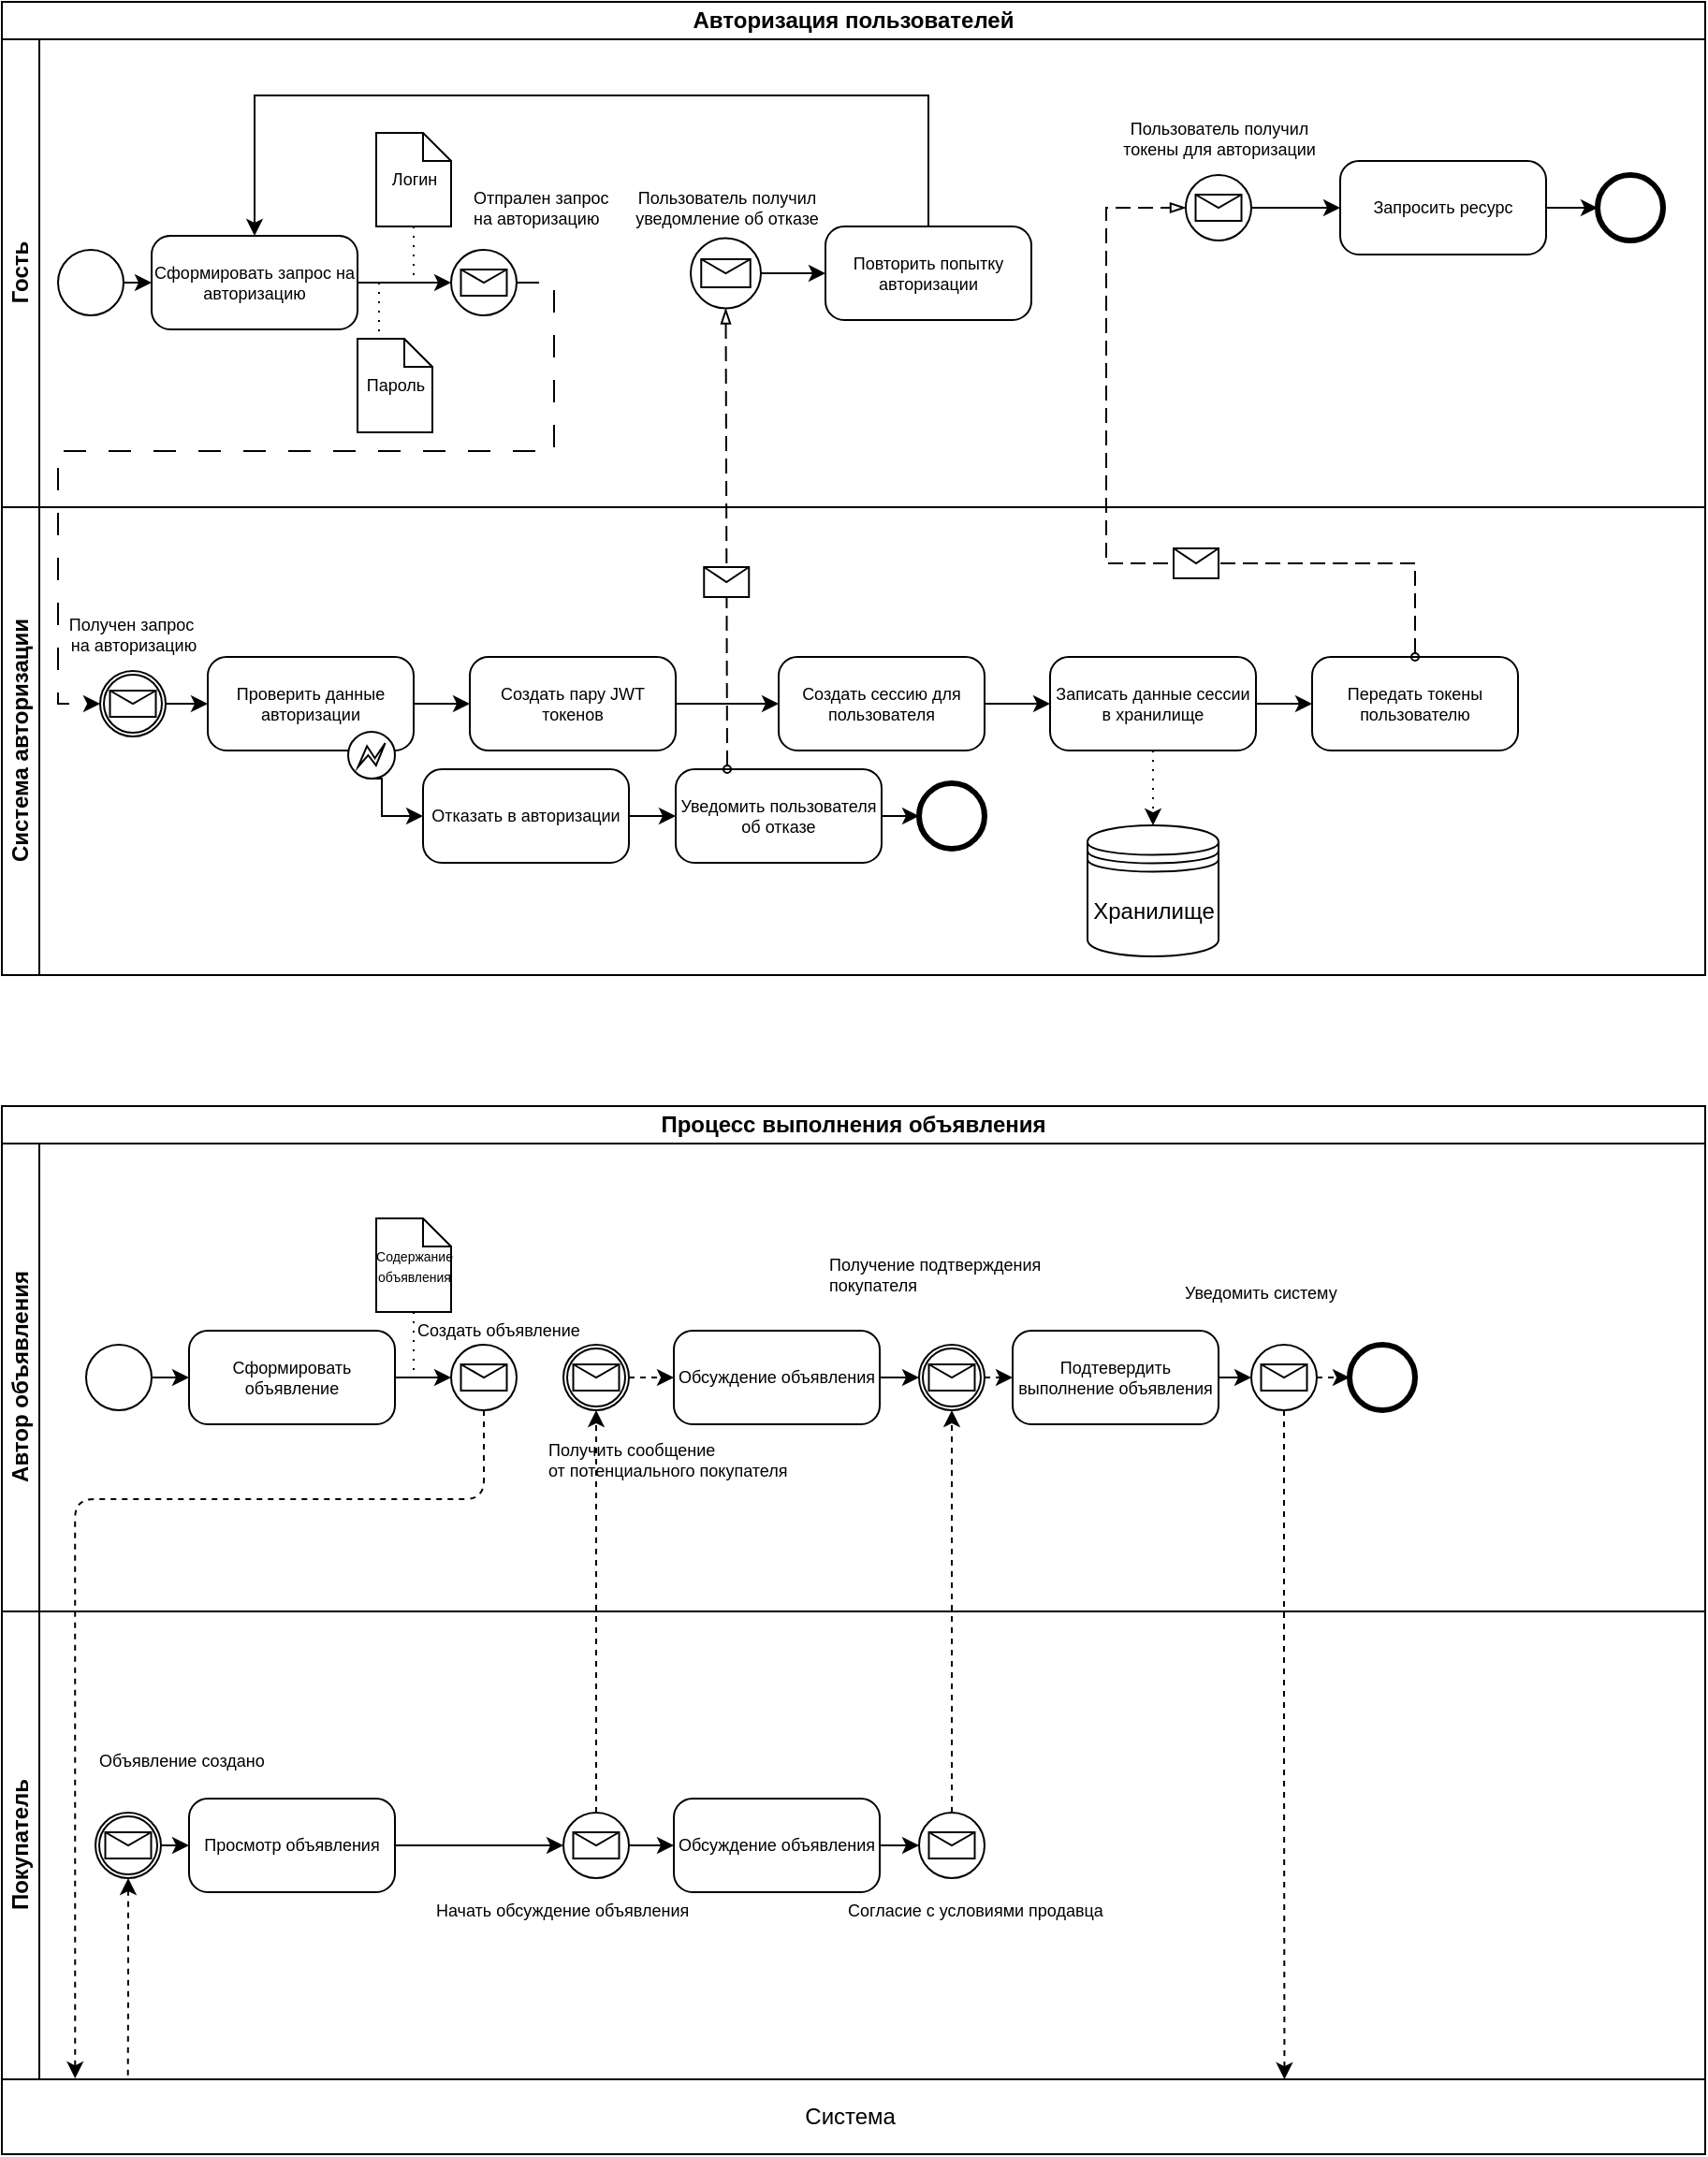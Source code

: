 <mxfile>
    <diagram name="Page-1" id="HTyiOSOWL1KG4ZYy-PoS">
        <mxGraphModel dx="161" dy="112" grid="1" gridSize="10" guides="1" tooltips="1" connect="1" arrows="1" fold="1" page="1" pageScale="1" pageWidth="827" pageHeight="1169" math="0" shadow="0">
            <root>
                <mxCell id="0"/>
                <mxCell id="1" parent="0"/>
                <mxCell id="iN6r6kVsFaTpzsSQuCP6-1" value="Авторизация пользователей" style="swimlane;html=1;childLayout=stackLayout;resizeParent=1;resizeParentMax=0;horizontal=1;startSize=20;horizontalStack=0;whiteSpace=wrap;" parent="1" vertex="1">
                    <mxGeometry y="380" width="910" height="520" as="geometry"/>
                </mxCell>
                <mxCell id="iN6r6kVsFaTpzsSQuCP6-2" value="Гость" style="swimlane;html=1;startSize=20;horizontal=0;" parent="iN6r6kVsFaTpzsSQuCP6-1" vertex="1">
                    <mxGeometry y="20" width="910" height="250" as="geometry"/>
                </mxCell>
                <mxCell id="iN6r6kVsFaTpzsSQuCP6-6" value="" style="points=[[0.145,0.145,0],[0.5,0,0],[0.855,0.145,0],[1,0.5,0],[0.855,0.855,0],[0.5,1,0],[0.145,0.855,0],[0,0.5,0]];shape=mxgraph.bpmn.event;html=1;verticalLabelPosition=bottom;labelBackgroundColor=#ffffff;verticalAlign=top;align=center;perimeter=ellipsePerimeter;outlineConnect=0;aspect=fixed;outline=standard;symbol=general;" parent="iN6r6kVsFaTpzsSQuCP6-2" vertex="1">
                    <mxGeometry x="30" y="112.5" width="35" height="35" as="geometry"/>
                </mxCell>
                <mxCell id="iN6r6kVsFaTpzsSQuCP6-7" value="Сформировать запрос на авторизацию" style="points=[[0.25,0,0],[0.5,0,0],[0.75,0,0],[1,0.25,0],[1,0.5,0],[1,0.75,0],[0.75,1,0],[0.5,1,0],[0.25,1,0],[0,0.75,0],[0,0.5,0],[0,0.25,0]];shape=mxgraph.bpmn.task;whiteSpace=wrap;rectStyle=rounded;size=10;html=1;container=1;expand=0;collapsible=0;taskMarker=abstract;fontSize=9;" parent="iN6r6kVsFaTpzsSQuCP6-2" vertex="1">
                    <mxGeometry x="80" y="105" width="110" height="50" as="geometry"/>
                </mxCell>
                <mxCell id="iN6r6kVsFaTpzsSQuCP6-8" value="" style="points=[[0.145,0.145,0],[0.5,0,0],[0.855,0.145,0],[1,0.5,0],[0.855,0.855,0],[0.5,1,0],[0.145,0.855,0],[0,0.5,0]];shape=mxgraph.bpmn.event;html=1;verticalLabelPosition=bottom;labelBackgroundColor=#ffffff;verticalAlign=top;align=center;perimeter=ellipsePerimeter;outlineConnect=0;aspect=fixed;outline=standard;symbol=message;" parent="iN6r6kVsFaTpzsSQuCP6-2" vertex="1">
                    <mxGeometry x="240" y="112.5" width="35" height="35" as="geometry"/>
                </mxCell>
                <mxCell id="iN6r6kVsFaTpzsSQuCP6-9" style="edgeStyle=orthogonalEdgeStyle;rounded=0;orthogonalLoop=1;jettySize=auto;html=1;exitX=1;exitY=0.5;exitDx=0;exitDy=0;exitPerimeter=0;entryX=0;entryY=0.5;entryDx=0;entryDy=0;entryPerimeter=0;" parent="iN6r6kVsFaTpzsSQuCP6-2" source="iN6r6kVsFaTpzsSQuCP6-6" target="iN6r6kVsFaTpzsSQuCP6-7" edge="1">
                    <mxGeometry relative="1" as="geometry"/>
                </mxCell>
                <mxCell id="iN6r6kVsFaTpzsSQuCP6-10" style="edgeStyle=orthogonalEdgeStyle;rounded=0;orthogonalLoop=1;jettySize=auto;html=1;exitX=1;exitY=0.5;exitDx=0;exitDy=0;exitPerimeter=0;entryX=0;entryY=0.5;entryDx=0;entryDy=0;entryPerimeter=0;" parent="iN6r6kVsFaTpzsSQuCP6-2" source="iN6r6kVsFaTpzsSQuCP6-7" target="iN6r6kVsFaTpzsSQuCP6-8" edge="1">
                    <mxGeometry relative="1" as="geometry"/>
                </mxCell>
                <mxCell id="iN6r6kVsFaTpzsSQuCP6-11" value="Пароль" style="shape=mxgraph.bpmn.data;labelPosition=center;verticalLabelPosition=middle;align=center;verticalAlign=middle;size=15;html=1;fontSize=9;" parent="iN6r6kVsFaTpzsSQuCP6-2" vertex="1">
                    <mxGeometry x="190" y="160" width="40" height="50" as="geometry"/>
                </mxCell>
                <mxCell id="iN6r6kVsFaTpzsSQuCP6-12" value="Логин" style="shape=mxgraph.bpmn.data;labelPosition=center;verticalLabelPosition=middle;align=center;verticalAlign=middle;size=15;html=1;fontSize=9;" parent="iN6r6kVsFaTpzsSQuCP6-2" vertex="1">
                    <mxGeometry x="200" y="50" width="40" height="50" as="geometry"/>
                </mxCell>
                <mxCell id="iN6r6kVsFaTpzsSQuCP6-22" value="Отпрален запрос&amp;nbsp;&lt;br style=&quot;font-size: 9px;&quot;&gt;на авторизацию" style="text;html=1;align=left;verticalAlign=middle;resizable=0;points=[];autosize=1;strokeColor=none;fillColor=none;fontSize=9;" parent="iN6r6kVsFaTpzsSQuCP6-2" vertex="1">
                    <mxGeometry x="250" y="70" width="100" height="40" as="geometry"/>
                </mxCell>
                <mxCell id="iN6r6kVsFaTpzsSQuCP6-42" value="" style="points=[[0.145,0.145,0],[0.5,0,0],[0.855,0.145,0],[1,0.5,0],[0.855,0.855,0],[0.5,1,0],[0.145,0.855,0],[0,0.5,0]];shape=mxgraph.bpmn.event;html=1;verticalLabelPosition=bottom;labelBackgroundColor=#ffffff;verticalAlign=top;align=center;perimeter=ellipsePerimeter;outlineConnect=0;aspect=fixed;outline=standard;symbol=message;" parent="iN6r6kVsFaTpzsSQuCP6-2" vertex="1">
                    <mxGeometry x="632.5" y="72.5" width="35" height="35" as="geometry"/>
                </mxCell>
                <mxCell id="iN6r6kVsFaTpzsSQuCP6-47" value="Пользователь получил&lt;br&gt;токены для авторизации" style="text;html=1;align=center;verticalAlign=middle;resizable=0;points=[];autosize=1;strokeColor=none;fillColor=none;fontSize=9;" parent="iN6r6kVsFaTpzsSQuCP6-2" vertex="1">
                    <mxGeometry x="585" y="32.5" width="130" height="40" as="geometry"/>
                </mxCell>
                <mxCell id="iN6r6kVsFaTpzsSQuCP6-49" value="Запросить ресурс" style="points=[[0.25,0,0],[0.5,0,0],[0.75,0,0],[1,0.25,0],[1,0.5,0],[1,0.75,0],[0.75,1,0],[0.5,1,0],[0.25,1,0],[0,0.75,0],[0,0.5,0],[0,0.25,0]];shape=mxgraph.bpmn.task;whiteSpace=wrap;rectStyle=rounded;size=10;html=1;container=1;expand=0;collapsible=0;taskMarker=abstract;fontSize=9;" parent="iN6r6kVsFaTpzsSQuCP6-2" vertex="1">
                    <mxGeometry x="715" y="65" width="110" height="50" as="geometry"/>
                </mxCell>
                <mxCell id="iN6r6kVsFaTpzsSQuCP6-50" style="edgeStyle=orthogonalEdgeStyle;rounded=0;orthogonalLoop=1;jettySize=auto;html=1;exitX=1;exitY=0.5;exitDx=0;exitDy=0;exitPerimeter=0;entryX=0;entryY=0.5;entryDx=0;entryDy=0;entryPerimeter=0;" parent="iN6r6kVsFaTpzsSQuCP6-2" source="iN6r6kVsFaTpzsSQuCP6-42" target="iN6r6kVsFaTpzsSQuCP6-49" edge="1">
                    <mxGeometry relative="1" as="geometry"/>
                </mxCell>
                <mxCell id="iN6r6kVsFaTpzsSQuCP6-51" value="" style="points=[[0.145,0.145,0],[0.5,0,0],[0.855,0.145,0],[1,0.5,0],[0.855,0.855,0],[0.5,1,0],[0.145,0.855,0],[0,0.5,0]];shape=mxgraph.bpmn.event;html=1;verticalLabelPosition=bottom;labelBackgroundColor=#ffffff;verticalAlign=top;align=center;perimeter=ellipsePerimeter;outlineConnect=0;aspect=fixed;outline=end;symbol=terminate2;" parent="iN6r6kVsFaTpzsSQuCP6-2" vertex="1">
                    <mxGeometry x="852.5" y="72.5" width="35" height="35" as="geometry"/>
                </mxCell>
                <mxCell id="iN6r6kVsFaTpzsSQuCP6-52" style="edgeStyle=orthogonalEdgeStyle;rounded=0;orthogonalLoop=1;jettySize=auto;html=1;exitX=1;exitY=0.5;exitDx=0;exitDy=0;exitPerimeter=0;entryX=0;entryY=0.5;entryDx=0;entryDy=0;entryPerimeter=0;" parent="iN6r6kVsFaTpzsSQuCP6-2" source="iN6r6kVsFaTpzsSQuCP6-49" target="iN6r6kVsFaTpzsSQuCP6-51" edge="1">
                    <mxGeometry relative="1" as="geometry"/>
                </mxCell>
                <mxCell id="iN6r6kVsFaTpzsSQuCP6-54" value="" style="points=[[0.145,0.145,0],[0.5,0,0],[0.855,0.145,0],[1,0.5,0],[0.855,0.855,0],[0.5,1,0],[0.145,0.855,0],[0,0.5,0]];shape=mxgraph.bpmn.event;html=1;verticalLabelPosition=bottom;labelBackgroundColor=#ffffff;verticalAlign=top;align=center;perimeter=ellipsePerimeter;outlineConnect=0;aspect=fixed;outline=standard;symbol=message;" parent="iN6r6kVsFaTpzsSQuCP6-2" vertex="1">
                    <mxGeometry x="368" y="106.25" width="37.5" height="37.5" as="geometry"/>
                </mxCell>
                <mxCell id="iN6r6kVsFaTpzsSQuCP6-57" value="Пользователь получил&lt;br&gt;уведомление об отказе" style="text;html=1;align=center;verticalAlign=middle;resizable=0;points=[];autosize=1;strokeColor=none;fillColor=none;fontSize=9;" parent="iN6r6kVsFaTpzsSQuCP6-2" vertex="1">
                    <mxGeometry x="326.75" y="70" width="120" height="40" as="geometry"/>
                </mxCell>
                <mxCell id="iN6r6kVsFaTpzsSQuCP6-58" value="Повторить попытку авторизации" style="points=[[0.25,0,0],[0.5,0,0],[0.75,0,0],[1,0.25,0],[1,0.5,0],[1,0.75,0],[0.75,1,0],[0.5,1,0],[0.25,1,0],[0,0.75,0],[0,0.5,0],[0,0.25,0]];shape=mxgraph.bpmn.task;whiteSpace=wrap;rectStyle=rounded;size=10;html=1;container=1;expand=0;collapsible=0;taskMarker=abstract;fontSize=9;" parent="iN6r6kVsFaTpzsSQuCP6-2" vertex="1">
                    <mxGeometry x="440" y="100" width="110" height="50" as="geometry"/>
                </mxCell>
                <mxCell id="iN6r6kVsFaTpzsSQuCP6-59" style="edgeStyle=orthogonalEdgeStyle;rounded=0;orthogonalLoop=1;jettySize=auto;html=1;exitX=0.5;exitY=0;exitDx=0;exitDy=0;exitPerimeter=0;entryX=0.5;entryY=0;entryDx=0;entryDy=0;entryPerimeter=0;" parent="iN6r6kVsFaTpzsSQuCP6-2" source="iN6r6kVsFaTpzsSQuCP6-58" target="iN6r6kVsFaTpzsSQuCP6-7" edge="1">
                    <mxGeometry relative="1" as="geometry">
                        <Array as="points">
                            <mxPoint x="495" y="30"/>
                            <mxPoint x="135" y="30"/>
                        </Array>
                    </mxGeometry>
                </mxCell>
                <mxCell id="iN6r6kVsFaTpzsSQuCP6-60" style="edgeStyle=orthogonalEdgeStyle;rounded=0;orthogonalLoop=1;jettySize=auto;html=1;exitX=1;exitY=0.5;exitDx=0;exitDy=0;exitPerimeter=0;entryX=0;entryY=0.5;entryDx=0;entryDy=0;entryPerimeter=0;" parent="iN6r6kVsFaTpzsSQuCP6-2" source="iN6r6kVsFaTpzsSQuCP6-54" target="iN6r6kVsFaTpzsSQuCP6-58" edge="1">
                    <mxGeometry relative="1" as="geometry"/>
                </mxCell>
                <mxCell id="iN6r6kVsFaTpzsSQuCP6-3" value="Система авторизации" style="swimlane;html=1;startSize=20;horizontal=0;" parent="iN6r6kVsFaTpzsSQuCP6-1" vertex="1">
                    <mxGeometry y="270" width="910" height="250" as="geometry"/>
                </mxCell>
                <mxCell id="iN6r6kVsFaTpzsSQuCP6-19" value="" style="points=[[0.145,0.145,0],[0.5,0,0],[0.855,0.145,0],[1,0.5,0],[0.855,0.855,0],[0.5,1,0],[0.145,0.855,0],[0,0.5,0]];shape=mxgraph.bpmn.event;html=1;verticalLabelPosition=bottom;labelBackgroundColor=#ffffff;verticalAlign=top;align=center;perimeter=ellipsePerimeter;outlineConnect=0;aspect=fixed;outline=catching;symbol=message;" parent="iN6r6kVsFaTpzsSQuCP6-3" vertex="1">
                    <mxGeometry x="52.5" y="87.5" width="35" height="35" as="geometry"/>
                </mxCell>
                <mxCell id="iN6r6kVsFaTpzsSQuCP6-21" value="Проверить данные авторизации" style="points=[[0.25,0,0],[0.5,0,0],[0.75,0,0],[1,0.25,0],[1,0.5,0],[1,0.75,0],[0.75,1,0],[0.5,1,0],[0.25,1,0],[0,0.75,0],[0,0.5,0],[0,0.25,0]];shape=mxgraph.bpmn.task;whiteSpace=wrap;rectStyle=rounded;size=10;html=1;container=1;expand=0;collapsible=0;taskMarker=abstract;fontSize=9;" parent="iN6r6kVsFaTpzsSQuCP6-3" vertex="1">
                    <mxGeometry x="110" y="80" width="110" height="50" as="geometry"/>
                </mxCell>
                <mxCell id="iN6r6kVsFaTpzsSQuCP6-24" value="" style="points=[[0.145,0.145,0],[0.5,0,0],[0.855,0.145,0],[1,0.5,0],[0.855,0.855,0],[0.5,1,0],[0.145,0.855,0],[0,0.5,0]];shape=mxgraph.bpmn.event;html=1;verticalLabelPosition=bottom;labelBackgroundColor=#ffffff;verticalAlign=top;align=center;perimeter=ellipsePerimeter;outlineConnect=0;aspect=fixed;outline=eventInt;symbol=error;" parent="iN6r6kVsFaTpzsSQuCP6-21" vertex="1">
                    <mxGeometry x="75" y="40" width="25" height="25" as="geometry"/>
                </mxCell>
                <mxCell id="iN6r6kVsFaTpzsSQuCP6-23" style="edgeStyle=orthogonalEdgeStyle;rounded=0;orthogonalLoop=1;jettySize=auto;html=1;exitX=1;exitY=0.5;exitDx=0;exitDy=0;exitPerimeter=0;entryX=0;entryY=0.5;entryDx=0;entryDy=0;entryPerimeter=0;" parent="iN6r6kVsFaTpzsSQuCP6-3" source="iN6r6kVsFaTpzsSQuCP6-19" target="iN6r6kVsFaTpzsSQuCP6-21" edge="1">
                    <mxGeometry relative="1" as="geometry"/>
                </mxCell>
                <mxCell id="iN6r6kVsFaTpzsSQuCP6-25" value="Отказать в авторизации" style="points=[[0.25,0,0],[0.5,0,0],[0.75,0,0],[1,0.25,0],[1,0.5,0],[1,0.75,0],[0.75,1,0],[0.5,1,0],[0.25,1,0],[0,0.75,0],[0,0.5,0],[0,0.25,0]];shape=mxgraph.bpmn.task;whiteSpace=wrap;rectStyle=rounded;size=10;html=1;container=1;expand=0;collapsible=0;taskMarker=abstract;fontSize=9;" parent="iN6r6kVsFaTpzsSQuCP6-3" vertex="1">
                    <mxGeometry x="225" y="140" width="110" height="50" as="geometry"/>
                </mxCell>
                <mxCell id="iN6r6kVsFaTpzsSQuCP6-27" style="edgeStyle=orthogonalEdgeStyle;rounded=0;orthogonalLoop=1;jettySize=auto;html=1;exitX=0.5;exitY=1;exitDx=0;exitDy=0;exitPerimeter=0;entryX=0;entryY=0.5;entryDx=0;entryDy=0;entryPerimeter=0;endArrow=classic;endFill=1;" parent="iN6r6kVsFaTpzsSQuCP6-3" source="iN6r6kVsFaTpzsSQuCP6-24" target="iN6r6kVsFaTpzsSQuCP6-25" edge="1">
                    <mxGeometry relative="1" as="geometry">
                        <Array as="points">
                            <mxPoint x="203" y="165"/>
                        </Array>
                    </mxGeometry>
                </mxCell>
                <mxCell id="iN6r6kVsFaTpzsSQuCP6-28" value="Получен запрос&amp;nbsp;&lt;br style=&quot;font-size: 9px;&quot;&gt;на авторизацию" style="text;html=1;align=center;verticalAlign=middle;resizable=0;points=[];autosize=1;strokeColor=none;fillColor=none;fontSize=9;" parent="iN6r6kVsFaTpzsSQuCP6-3" vertex="1">
                    <mxGeometry x="25" y="47.5" width="90" height="40" as="geometry"/>
                </mxCell>
                <mxCell id="iN6r6kVsFaTpzsSQuCP6-29" value="Создать пару JWT токенов" style="points=[[0.25,0,0],[0.5,0,0],[0.75,0,0],[1,0.25,0],[1,0.5,0],[1,0.75,0],[0.75,1,0],[0.5,1,0],[0.25,1,0],[0,0.75,0],[0,0.5,0],[0,0.25,0]];shape=mxgraph.bpmn.task;whiteSpace=wrap;rectStyle=rounded;size=10;html=1;container=1;expand=0;collapsible=0;taskMarker=abstract;fontSize=9;" parent="iN6r6kVsFaTpzsSQuCP6-3" vertex="1">
                    <mxGeometry x="250" y="80" width="110" height="50" as="geometry"/>
                </mxCell>
                <mxCell id="iN6r6kVsFaTpzsSQuCP6-39" style="edgeStyle=orthogonalEdgeStyle;rounded=0;orthogonalLoop=1;jettySize=auto;html=1;exitX=1;exitY=0.5;exitDx=0;exitDy=0;exitPerimeter=0;" parent="iN6r6kVsFaTpzsSQuCP6-3" source="iN6r6kVsFaTpzsSQuCP6-31" target="iN6r6kVsFaTpzsSQuCP6-32" edge="1">
                    <mxGeometry relative="1" as="geometry"/>
                </mxCell>
                <mxCell id="iN6r6kVsFaTpzsSQuCP6-31" value="Создать сессию для пользователя" style="points=[[0.25,0,0],[0.5,0,0],[0.75,0,0],[1,0.25,0],[1,0.5,0],[1,0.75,0],[0.75,1,0],[0.5,1,0],[0.25,1,0],[0,0.75,0],[0,0.5,0],[0,0.25,0]];shape=mxgraph.bpmn.task;whiteSpace=wrap;rectStyle=rounded;size=10;html=1;container=1;expand=0;collapsible=0;taskMarker=abstract;fontSize=9;" parent="iN6r6kVsFaTpzsSQuCP6-3" vertex="1">
                    <mxGeometry x="415" y="80" width="110" height="50" as="geometry"/>
                </mxCell>
                <mxCell id="iN6r6kVsFaTpzsSQuCP6-40" style="edgeStyle=orthogonalEdgeStyle;rounded=0;orthogonalLoop=1;jettySize=auto;html=1;exitX=0.5;exitY=1;exitDx=0;exitDy=0;exitPerimeter=0;entryX=0.5;entryY=0;entryDx=0;entryDy=0;dashed=1;dashPattern=1 4;" parent="iN6r6kVsFaTpzsSQuCP6-3" source="iN6r6kVsFaTpzsSQuCP6-32" target="iN6r6kVsFaTpzsSQuCP6-33" edge="1">
                    <mxGeometry relative="1" as="geometry"/>
                </mxCell>
                <mxCell id="iN6r6kVsFaTpzsSQuCP6-32" value="Записать данные сессии в хранилище" style="points=[[0.25,0,0],[0.5,0,0],[0.75,0,0],[1,0.25,0],[1,0.5,0],[1,0.75,0],[0.75,1,0],[0.5,1,0],[0.25,1,0],[0,0.75,0],[0,0.5,0],[0,0.25,0]];shape=mxgraph.bpmn.task;whiteSpace=wrap;rectStyle=rounded;size=10;html=1;container=1;expand=0;collapsible=0;taskMarker=abstract;fontSize=9;" parent="iN6r6kVsFaTpzsSQuCP6-3" vertex="1">
                    <mxGeometry x="560" y="80" width="110" height="50" as="geometry"/>
                </mxCell>
                <mxCell id="iN6r6kVsFaTpzsSQuCP6-33" value="Хранилище" style="shape=datastore;html=1;labelPosition=center;verticalLabelPosition=middle;align=center;verticalAlign=middle;" parent="iN6r6kVsFaTpzsSQuCP6-3" vertex="1">
                    <mxGeometry x="580" y="170" width="70" height="70" as="geometry"/>
                </mxCell>
                <mxCell id="iN6r6kVsFaTpzsSQuCP6-35" value="" style="points=[[0.145,0.145,0],[0.5,0,0],[0.855,0.145,0],[1,0.5,0],[0.855,0.855,0],[0.5,1,0],[0.145,0.855,0],[0,0.5,0]];shape=mxgraph.bpmn.event;html=1;verticalLabelPosition=bottom;labelBackgroundColor=#ffffff;verticalAlign=top;align=center;perimeter=ellipsePerimeter;outlineConnect=0;aspect=fixed;outline=end;symbol=terminate2;" parent="iN6r6kVsFaTpzsSQuCP6-3" vertex="1">
                    <mxGeometry x="490" y="147.5" width="35" height="35" as="geometry"/>
                </mxCell>
                <mxCell id="iN6r6kVsFaTpzsSQuCP6-37" style="edgeStyle=orthogonalEdgeStyle;rounded=0;orthogonalLoop=1;jettySize=auto;html=1;exitX=1;exitY=0.5;exitDx=0;exitDy=0;exitPerimeter=0;entryX=0;entryY=0.5;entryDx=0;entryDy=0;entryPerimeter=0;" parent="iN6r6kVsFaTpzsSQuCP6-3" source="iN6r6kVsFaTpzsSQuCP6-21" target="iN6r6kVsFaTpzsSQuCP6-29" edge="1">
                    <mxGeometry relative="1" as="geometry"/>
                </mxCell>
                <mxCell id="iN6r6kVsFaTpzsSQuCP6-38" style="edgeStyle=orthogonalEdgeStyle;rounded=0;orthogonalLoop=1;jettySize=auto;html=1;exitX=1;exitY=0.5;exitDx=0;exitDy=0;exitPerimeter=0;entryX=0;entryY=0.5;entryDx=0;entryDy=0;entryPerimeter=0;" parent="iN6r6kVsFaTpzsSQuCP6-3" source="iN6r6kVsFaTpzsSQuCP6-29" target="iN6r6kVsFaTpzsSQuCP6-31" edge="1">
                    <mxGeometry relative="1" as="geometry"/>
                </mxCell>
                <mxCell id="iN6r6kVsFaTpzsSQuCP6-41" value="Передать токены пользователю" style="points=[[0.25,0,0],[0.5,0,0],[0.75,0,0],[1,0.25,0],[1,0.5,0],[1,0.75,0],[0.75,1,0],[0.5,1,0],[0.25,1,0],[0,0.75,0],[0,0.5,0],[0,0.25,0]];shape=mxgraph.bpmn.task;whiteSpace=wrap;rectStyle=rounded;size=10;html=1;container=1;expand=0;collapsible=0;taskMarker=abstract;fontSize=9;" parent="iN6r6kVsFaTpzsSQuCP6-3" vertex="1">
                    <mxGeometry x="700" y="80" width="110" height="50" as="geometry"/>
                </mxCell>
                <mxCell id="iN6r6kVsFaTpzsSQuCP6-43" style="edgeStyle=orthogonalEdgeStyle;rounded=0;orthogonalLoop=1;jettySize=auto;html=1;exitX=1;exitY=0.5;exitDx=0;exitDy=0;exitPerimeter=0;entryX=0;entryY=0.5;entryDx=0;entryDy=0;entryPerimeter=0;" parent="iN6r6kVsFaTpzsSQuCP6-3" source="iN6r6kVsFaTpzsSQuCP6-32" target="iN6r6kVsFaTpzsSQuCP6-41" edge="1">
                    <mxGeometry relative="1" as="geometry"/>
                </mxCell>
                <mxCell id="iN6r6kVsFaTpzsSQuCP6-53" value="Уведомить пользователя об отказе" style="points=[[0.25,0,0],[0.5,0,0],[0.75,0,0],[1,0.25,0],[1,0.5,0],[1,0.75,0],[0.75,1,0],[0.5,1,0],[0.25,1,0],[0,0.75,0],[0,0.5,0],[0,0.25,0]];shape=mxgraph.bpmn.task;whiteSpace=wrap;rectStyle=rounded;size=10;html=1;container=1;expand=0;collapsible=0;taskMarker=abstract;fontSize=9;" parent="iN6r6kVsFaTpzsSQuCP6-3" vertex="1">
                    <mxGeometry x="360" y="140" width="110" height="50" as="geometry"/>
                </mxCell>
                <mxCell id="iN6r6kVsFaTpzsSQuCP6-61" style="edgeStyle=orthogonalEdgeStyle;rounded=0;orthogonalLoop=1;jettySize=auto;html=1;exitX=1;exitY=0.5;exitDx=0;exitDy=0;exitPerimeter=0;entryX=0;entryY=0.5;entryDx=0;entryDy=0;entryPerimeter=0;" parent="iN6r6kVsFaTpzsSQuCP6-3" source="iN6r6kVsFaTpzsSQuCP6-25" target="iN6r6kVsFaTpzsSQuCP6-53" edge="1">
                    <mxGeometry relative="1" as="geometry"/>
                </mxCell>
                <mxCell id="iN6r6kVsFaTpzsSQuCP6-62" style="edgeStyle=orthogonalEdgeStyle;rounded=0;orthogonalLoop=1;jettySize=auto;html=1;exitX=1;exitY=0.5;exitDx=0;exitDy=0;exitPerimeter=0;entryX=0;entryY=0.5;entryDx=0;entryDy=0;entryPerimeter=0;" parent="iN6r6kVsFaTpzsSQuCP6-3" source="iN6r6kVsFaTpzsSQuCP6-53" target="iN6r6kVsFaTpzsSQuCP6-35" edge="1">
                    <mxGeometry relative="1" as="geometry"/>
                </mxCell>
                <mxCell id="iN6r6kVsFaTpzsSQuCP6-20" style="edgeStyle=orthogonalEdgeStyle;rounded=0;orthogonalLoop=1;jettySize=auto;html=1;exitX=1;exitY=0.5;exitDx=0;exitDy=0;exitPerimeter=0;entryX=0;entryY=0.5;entryDx=0;entryDy=0;entryPerimeter=0;dashed=1;dashPattern=12 12;" parent="iN6r6kVsFaTpzsSQuCP6-1" source="iN6r6kVsFaTpzsSQuCP6-8" target="iN6r6kVsFaTpzsSQuCP6-19" edge="1">
                    <mxGeometry relative="1" as="geometry">
                        <Array as="points">
                            <mxPoint x="295" y="150"/>
                            <mxPoint x="295" y="240"/>
                            <mxPoint x="30" y="240"/>
                            <mxPoint x="30" y="375"/>
                        </Array>
                    </mxGeometry>
                </mxCell>
                <mxCell id="iN6r6kVsFaTpzsSQuCP6-44" value="" style="endArrow=blockThin;html=1;labelPosition=left;verticalLabelPosition=middle;align=right;verticalAlign=middle;dashed=1;dashPattern=8 4;endFill=0;startArrow=oval;startFill=0;endSize=6;startSize=4;rounded=0;exitX=0.5;exitY=0;exitDx=0;exitDy=0;exitPerimeter=0;entryX=0;entryY=0.5;entryDx=0;entryDy=0;entryPerimeter=0;" parent="iN6r6kVsFaTpzsSQuCP6-1" source="iN6r6kVsFaTpzsSQuCP6-41" target="iN6r6kVsFaTpzsSQuCP6-42" edge="1">
                    <mxGeometry relative="1" as="geometry">
                        <mxPoint x="370" y="270" as="sourcePoint"/>
                        <mxPoint x="530" y="270" as="targetPoint"/>
                        <Array as="points">
                            <mxPoint x="755" y="300"/>
                            <mxPoint x="590" y="300"/>
                            <mxPoint x="590" y="110"/>
                        </Array>
                    </mxGeometry>
                </mxCell>
                <mxCell id="iN6r6kVsFaTpzsSQuCP6-45" value="" style="shape=message;html=1;outlineConnect=0;labelPosition=left;verticalLabelPosition=middle;align=right;verticalAlign=middle;spacingRight=5;labelBackgroundColor=#ffffff;" parent="iN6r6kVsFaTpzsSQuCP6-44" vertex="1">
                    <mxGeometry width="24" height="16" relative="1" as="geometry">
                        <mxPoint x="36" y="1" as="offset"/>
                    </mxGeometry>
                </mxCell>
                <mxCell id="iN6r6kVsFaTpzsSQuCP6-55" value="" style="endArrow=blockThin;html=1;labelPosition=left;verticalLabelPosition=middle;align=right;verticalAlign=middle;dashed=1;dashPattern=8 4;endFill=0;startArrow=oval;startFill=0;endSize=6;startSize=4;rounded=0;exitX=0.25;exitY=0;exitDx=0;exitDy=0;exitPerimeter=0;entryX=0.5;entryY=1;entryDx=0;entryDy=0;entryPerimeter=0;" parent="iN6r6kVsFaTpzsSQuCP6-1" source="iN6r6kVsFaTpzsSQuCP6-53" target="iN6r6kVsFaTpzsSQuCP6-54" edge="1">
                    <mxGeometry relative="1" as="geometry">
                        <mxPoint x="330" y="270" as="sourcePoint"/>
                        <mxPoint x="490" y="270" as="targetPoint"/>
                    </mxGeometry>
                </mxCell>
                <mxCell id="iN6r6kVsFaTpzsSQuCP6-56" value="" style="shape=message;html=1;outlineConnect=0;labelPosition=left;verticalLabelPosition=middle;align=right;verticalAlign=middle;spacingRight=5;labelBackgroundColor=#ffffff;" parent="iN6r6kVsFaTpzsSQuCP6-55" vertex="1">
                    <mxGeometry width="24" height="16" relative="1" as="geometry">
                        <mxPoint x="-12" y="15" as="offset"/>
                    </mxGeometry>
                </mxCell>
                <mxCell id="iN6r6kVsFaTpzsSQuCP6-15" value="" style="edgeStyle=elbowEdgeStyle;fontSize=12;html=1;endFill=0;startFill=0;endSize=6;startSize=6;dashed=1;dashPattern=1 4;endArrow=none;startArrow=none;rounded=0;exitX=0.5;exitY=1;exitDx=0;exitDy=0;exitPerimeter=0;" parent="1" source="iN6r6kVsFaTpzsSQuCP6-12" edge="1">
                    <mxGeometry width="160" relative="1" as="geometry">
                        <mxPoint x="130" y="570" as="sourcePoint"/>
                        <mxPoint x="220" y="530" as="targetPoint"/>
                    </mxGeometry>
                </mxCell>
                <mxCell id="iN6r6kVsFaTpzsSQuCP6-17" value="" style="edgeStyle=elbowEdgeStyle;fontSize=12;html=1;endFill=0;startFill=0;endSize=6;startSize=6;dashed=1;dashPattern=1 4;endArrow=none;startArrow=none;rounded=0;exitX=0;exitY=0;exitDx=12.5;exitDy=0;exitPerimeter=0;" parent="1" source="iN6r6kVsFaTpzsSQuCP6-11" edge="1">
                    <mxGeometry width="160" relative="1" as="geometry">
                        <mxPoint x="130" y="570" as="sourcePoint"/>
                        <mxPoint x="200" y="530" as="targetPoint"/>
                    </mxGeometry>
                </mxCell>
                <mxCell id="_9f16rYwKMdvAfNsZ8wO-1" value="Процесс выполнения объявления" style="swimlane;html=1;childLayout=stackLayout;resizeParent=1;resizeParentMax=0;horizontal=1;startSize=20;horizontalStack=0;whiteSpace=wrap;" parent="1" vertex="1">
                    <mxGeometry y="970" width="910" height="520" as="geometry"/>
                </mxCell>
                <mxCell id="_9f16rYwKMdvAfNsZ8wO-2" value="Автор объявления" style="swimlane;html=1;startSize=20;horizontal=0;" parent="_9f16rYwKMdvAfNsZ8wO-1" vertex="1">
                    <mxGeometry y="20" width="910" height="250" as="geometry"/>
                </mxCell>
                <mxCell id="5" style="edgeStyle=none;html=1;exitX=1;exitY=0.5;exitDx=0;exitDy=0;exitPerimeter=0;entryX=0;entryY=0.5;entryDx=0;entryDy=0;entryPerimeter=0;" edge="1" parent="_9f16rYwKMdvAfNsZ8wO-2" source="2" target="3">
                    <mxGeometry relative="1" as="geometry"/>
                </mxCell>
                <mxCell id="2" value="" style="points=[[0.145,0.145,0],[0.5,0,0],[0.855,0.145,0],[1,0.5,0],[0.855,0.855,0],[0.5,1,0],[0.145,0.855,0],[0,0.5,0]];shape=mxgraph.bpmn.event;html=1;verticalLabelPosition=bottom;labelBackgroundColor=#ffffff;verticalAlign=top;align=center;perimeter=ellipsePerimeter;outlineConnect=0;aspect=fixed;outline=standard;symbol=general;" vertex="1" parent="_9f16rYwKMdvAfNsZ8wO-2">
                    <mxGeometry x="45" y="107.5" width="35" height="35" as="geometry"/>
                </mxCell>
                <mxCell id="12" style="edgeStyle=none;html=1;exitX=1;exitY=0.5;exitDx=0;exitDy=0;exitPerimeter=0;entryX=0;entryY=0.5;entryDx=0;entryDy=0;entryPerimeter=0;" edge="1" parent="_9f16rYwKMdvAfNsZ8wO-2" source="3" target="9">
                    <mxGeometry relative="1" as="geometry"/>
                </mxCell>
                <mxCell id="3" value="Сформировать объявление" style="points=[[0.25,0,0],[0.5,0,0],[0.75,0,0],[1,0.25,0],[1,0.5,0],[1,0.75,0],[0.75,1,0],[0.5,1,0],[0.25,1,0],[0,0.75,0],[0,0.5,0],[0,0.25,0]];shape=mxgraph.bpmn.task;whiteSpace=wrap;rectStyle=rounded;size=10;html=1;container=1;expand=0;collapsible=0;taskMarker=abstract;fontSize=9;" vertex="1" parent="_9f16rYwKMdvAfNsZ8wO-2">
                    <mxGeometry x="100" y="100" width="110" height="50" as="geometry"/>
                </mxCell>
                <mxCell id="9" value="" style="points=[[0.145,0.145,0],[0.5,0,0],[0.855,0.145,0],[1,0.5,0],[0.855,0.855,0],[0.5,1,0],[0.145,0.855,0],[0,0.5,0]];shape=mxgraph.bpmn.event;html=1;verticalLabelPosition=bottom;labelBackgroundColor=#ffffff;verticalAlign=top;align=center;perimeter=ellipsePerimeter;outlineConnect=0;aspect=fixed;outline=standard;symbol=message;" vertex="1" parent="_9f16rYwKMdvAfNsZ8wO-2">
                    <mxGeometry x="240" y="107.5" width="35" height="35" as="geometry"/>
                </mxCell>
                <mxCell id="14" value="&lt;font style=&quot;font-size: 7px;&quot;&gt;Содержание&lt;br&gt;объявления&lt;/font&gt;" style="shape=mxgraph.bpmn.data;labelPosition=center;verticalLabelPosition=middle;align=center;verticalAlign=middle;size=15;html=1;fontSize=9;" vertex="1" parent="_9f16rYwKMdvAfNsZ8wO-2">
                    <mxGeometry x="200" y="40" width="40" height="50" as="geometry"/>
                </mxCell>
                <mxCell id="21" value="Создать объявление" style="text;html=1;align=left;verticalAlign=middle;resizable=0;points=[];autosize=1;strokeColor=none;fillColor=none;fontSize=9;" vertex="1" parent="_9f16rYwKMdvAfNsZ8wO-2">
                    <mxGeometry x="220" y="90" width="110" height="20" as="geometry"/>
                </mxCell>
                <mxCell id="42" style="edgeStyle=orthogonalEdgeStyle;html=1;exitX=1;exitY=0.5;exitDx=0;exitDy=0;exitPerimeter=0;entryX=0;entryY=0.5;entryDx=0;entryDy=0;entryPerimeter=0;fontSize=7;startArrow=none;startFill=0;endArrow=classic;endFill=1;" edge="1" parent="_9f16rYwKMdvAfNsZ8wO-2" source="26" target="38">
                    <mxGeometry relative="1" as="geometry"/>
                </mxCell>
                <mxCell id="26" value="Обсуждение объявления" style="points=[[0.25,0,0],[0.5,0,0],[0.75,0,0],[1,0.25,0],[1,0.5,0],[1,0.75,0],[0.75,1,0],[0.5,1,0],[0.25,1,0],[0,0.75,0],[0,0.5,0],[0,0.25,0]];shape=mxgraph.bpmn.task;whiteSpace=wrap;rectStyle=rounded;size=10;html=1;container=1;expand=0;collapsible=0;taskMarker=abstract;fontSize=9;" vertex="1" parent="_9f16rYwKMdvAfNsZ8wO-2">
                    <mxGeometry x="359" y="100" width="110" height="50" as="geometry"/>
                </mxCell>
                <mxCell id="30" style="edgeStyle=orthogonalEdgeStyle;html=1;exitX=1;exitY=0.5;exitDx=0;exitDy=0;exitPerimeter=0;entryX=0;entryY=0.5;entryDx=0;entryDy=0;entryPerimeter=0;dashed=1;fontSize=7;startArrow=none;startFill=0;endArrow=classic;endFill=1;" edge="1" parent="_9f16rYwKMdvAfNsZ8wO-2" source="27" target="26">
                    <mxGeometry relative="1" as="geometry"/>
                </mxCell>
                <mxCell id="27" value="" style="points=[[0.145,0.145,0],[0.5,0,0],[0.855,0.145,0],[1,0.5,0],[0.855,0.855,0],[0.5,1,0],[0.145,0.855,0],[0,0.5,0]];shape=mxgraph.bpmn.event;html=1;verticalLabelPosition=bottom;labelBackgroundColor=#ffffff;verticalAlign=top;align=center;perimeter=ellipsePerimeter;outlineConnect=0;aspect=fixed;outline=catching;symbol=message;" vertex="1" parent="_9f16rYwKMdvAfNsZ8wO-2">
                    <mxGeometry x="300" y="107.5" width="35" height="35" as="geometry"/>
                </mxCell>
                <mxCell id="31" value="Получить сообщение&lt;br&gt;от потенциального покупателя" style="text;html=1;align=left;verticalAlign=middle;resizable=0;points=[];autosize=1;strokeColor=none;fillColor=none;fontSize=9;" vertex="1" parent="_9f16rYwKMdvAfNsZ8wO-2">
                    <mxGeometry x="290" y="149" width="160" height="40" as="geometry"/>
                </mxCell>
                <mxCell id="41" style="edgeStyle=orthogonalEdgeStyle;html=1;exitX=1;exitY=0.5;exitDx=0;exitDy=0;exitPerimeter=0;entryX=0;entryY=0.5;entryDx=0;entryDy=0;entryPerimeter=0;dashed=1;fontSize=7;startArrow=none;startFill=0;endArrow=classic;endFill=1;" edge="1" parent="_9f16rYwKMdvAfNsZ8wO-2" source="38" target="39">
                    <mxGeometry relative="1" as="geometry"/>
                </mxCell>
                <mxCell id="38" value="" style="points=[[0.145,0.145,0],[0.5,0,0],[0.855,0.145,0],[1,0.5,0],[0.855,0.855,0],[0.5,1,0],[0.145,0.855,0],[0,0.5,0]];shape=mxgraph.bpmn.event;html=1;verticalLabelPosition=bottom;labelBackgroundColor=#ffffff;verticalAlign=top;align=center;perimeter=ellipsePerimeter;outlineConnect=0;aspect=fixed;outline=catching;symbol=message;" vertex="1" parent="_9f16rYwKMdvAfNsZ8wO-2">
                    <mxGeometry x="490" y="107.5" width="35" height="35" as="geometry"/>
                </mxCell>
                <mxCell id="44" style="edgeStyle=orthogonalEdgeStyle;html=1;exitX=1;exitY=0.5;exitDx=0;exitDy=0;exitPerimeter=0;fontSize=7;startArrow=none;startFill=0;endArrow=classic;endFill=1;" edge="1" parent="_9f16rYwKMdvAfNsZ8wO-2" source="39" target="43">
                    <mxGeometry relative="1" as="geometry"/>
                </mxCell>
                <mxCell id="39" value="Подтевердить выполнение объявления" style="points=[[0.25,0,0],[0.5,0,0],[0.75,0,0],[1,0.25,0],[1,0.5,0],[1,0.75,0],[0.75,1,0],[0.5,1,0],[0.25,1,0],[0,0.75,0],[0,0.5,0],[0,0.25,0]];shape=mxgraph.bpmn.task;whiteSpace=wrap;rectStyle=rounded;size=10;html=1;container=1;expand=0;collapsible=0;taskMarker=abstract;fontSize=9;" vertex="1" parent="_9f16rYwKMdvAfNsZ8wO-2">
                    <mxGeometry x="540" y="100" width="110" height="50" as="geometry"/>
                </mxCell>
                <mxCell id="51" style="edgeStyle=orthogonalEdgeStyle;html=1;exitX=1;exitY=0.5;exitDx=0;exitDy=0;exitPerimeter=0;entryX=0;entryY=0.5;entryDx=0;entryDy=0;entryPerimeter=0;dashed=1;fontSize=7;startArrow=none;startFill=0;endArrow=classic;endFill=1;" edge="1" parent="_9f16rYwKMdvAfNsZ8wO-2" source="43" target="50">
                    <mxGeometry relative="1" as="geometry"/>
                </mxCell>
                <mxCell id="43" value="" style="points=[[0.145,0.145,0],[0.5,0,0],[0.855,0.145,0],[1,0.5,0],[0.855,0.855,0],[0.5,1,0],[0.145,0.855,0],[0,0.5,0]];shape=mxgraph.bpmn.event;html=1;verticalLabelPosition=bottom;labelBackgroundColor=#ffffff;verticalAlign=top;align=center;perimeter=ellipsePerimeter;outlineConnect=0;aspect=fixed;outline=standard;symbol=message;" vertex="1" parent="_9f16rYwKMdvAfNsZ8wO-2">
                    <mxGeometry x="667.5" y="107.5" width="35" height="35" as="geometry"/>
                </mxCell>
                <mxCell id="46" value="Получение подтверждения&lt;br&gt;покупателя" style="text;html=1;align=left;verticalAlign=middle;resizable=0;points=[];autosize=1;strokeColor=none;fillColor=none;fontSize=9;" vertex="1" parent="_9f16rYwKMdvAfNsZ8wO-2">
                    <mxGeometry x="440" y="50" width="140" height="40" as="geometry"/>
                </mxCell>
                <mxCell id="47" value="Уведомить систему" style="text;html=1;align=left;verticalAlign=middle;resizable=0;points=[];autosize=1;strokeColor=none;fillColor=none;fontSize=9;" vertex="1" parent="_9f16rYwKMdvAfNsZ8wO-2">
                    <mxGeometry x="630" y="70" width="110" height="20" as="geometry"/>
                </mxCell>
                <mxCell id="50" value="" style="points=[[0.145,0.145,0],[0.5,0,0],[0.855,0.145,0],[1,0.5,0],[0.855,0.855,0],[0.5,1,0],[0.145,0.855,0],[0,0.5,0]];shape=mxgraph.bpmn.event;html=1;verticalLabelPosition=bottom;labelBackgroundColor=#ffffff;verticalAlign=top;align=center;perimeter=ellipsePerimeter;outlineConnect=0;aspect=fixed;outline=end;symbol=terminate2;" vertex="1" parent="_9f16rYwKMdvAfNsZ8wO-2">
                    <mxGeometry x="720" y="107.5" width="35" height="35" as="geometry"/>
                </mxCell>
                <mxCell id="_9f16rYwKMdvAfNsZ8wO-22" value="Покупатель" style="swimlane;html=1;startSize=20;horizontal=0;" parent="_9f16rYwKMdvAfNsZ8wO-1" vertex="1">
                    <mxGeometry y="270" width="910" height="250" as="geometry"/>
                </mxCell>
                <mxCell id="24" style="edgeStyle=orthogonalEdgeStyle;html=1;exitX=1;exitY=0.5;exitDx=0;exitDy=0;exitPerimeter=0;entryX=0;entryY=0.5;entryDx=0;entryDy=0;entryPerimeter=0;fontSize=7;startArrow=none;startFill=0;endArrow=classic;endFill=1;" edge="1" parent="_9f16rYwKMdvAfNsZ8wO-22" source="7" target="23">
                    <mxGeometry relative="1" as="geometry"/>
                </mxCell>
                <mxCell id="7" value="Просмотр объявления" style="points=[[0.25,0,0],[0.5,0,0],[0.75,0,0],[1,0.25,0],[1,0.5,0],[1,0.75,0],[0.75,1,0],[0.5,1,0],[0.25,1,0],[0,0.75,0],[0,0.5,0],[0,0.25,0]];shape=mxgraph.bpmn.task;whiteSpace=wrap;rectStyle=rounded;size=10;html=1;container=1;expand=0;collapsible=0;taskMarker=abstract;fontSize=9;" vertex="1" parent="_9f16rYwKMdvAfNsZ8wO-22">
                    <mxGeometry x="100" y="100" width="110" height="50" as="geometry"/>
                </mxCell>
                <mxCell id="19" style="edgeStyle=orthogonalEdgeStyle;html=1;exitX=1;exitY=0.5;exitDx=0;exitDy=0;exitPerimeter=0;entryX=0;entryY=0.5;entryDx=0;entryDy=0;entryPerimeter=0;fontSize=7;endArrow=classic;endFill=1;" edge="1" parent="_9f16rYwKMdvAfNsZ8wO-22" source="18" target="7">
                    <mxGeometry relative="1" as="geometry"/>
                </mxCell>
                <mxCell id="18" value="" style="points=[[0.145,0.145,0],[0.5,0,0],[0.855,0.145,0],[1,0.5,0],[0.855,0.855,0],[0.5,1,0],[0.145,0.855,0],[0,0.5,0]];shape=mxgraph.bpmn.event;html=1;verticalLabelPosition=bottom;labelBackgroundColor=#ffffff;verticalAlign=top;align=center;perimeter=ellipsePerimeter;outlineConnect=0;aspect=fixed;outline=catching;symbol=message;" vertex="1" parent="_9f16rYwKMdvAfNsZ8wO-22">
                    <mxGeometry x="50" y="107.5" width="35" height="35" as="geometry"/>
                </mxCell>
                <mxCell id="22" value="Объявление создано" style="text;html=1;align=left;verticalAlign=middle;resizable=0;points=[];autosize=1;strokeColor=none;fillColor=none;fontSize=9;" vertex="1" parent="_9f16rYwKMdvAfNsZ8wO-22">
                    <mxGeometry x="50" y="70" width="110" height="20" as="geometry"/>
                </mxCell>
                <mxCell id="33" style="edgeStyle=orthogonalEdgeStyle;html=1;exitX=1;exitY=0.5;exitDx=0;exitDy=0;exitPerimeter=0;entryX=0;entryY=0.5;entryDx=0;entryDy=0;entryPerimeter=0;fontSize=7;startArrow=none;startFill=0;endArrow=classic;endFill=1;" edge="1" parent="_9f16rYwKMdvAfNsZ8wO-22" source="23" target="32">
                    <mxGeometry relative="1" as="geometry"/>
                </mxCell>
                <mxCell id="23" value="" style="points=[[0.145,0.145,0],[0.5,0,0],[0.855,0.145,0],[1,0.5,0],[0.855,0.855,0],[0.5,1,0],[0.145,0.855,0],[0,0.5,0]];shape=mxgraph.bpmn.event;html=1;verticalLabelPosition=bottom;labelBackgroundColor=#ffffff;verticalAlign=top;align=center;perimeter=ellipsePerimeter;outlineConnect=0;aspect=fixed;outline=standard;symbol=message;" vertex="1" parent="_9f16rYwKMdvAfNsZ8wO-22">
                    <mxGeometry x="300" y="107.5" width="35" height="35" as="geometry"/>
                </mxCell>
                <mxCell id="25" value="Начать обсуждение объявления" style="text;html=1;align=left;verticalAlign=middle;resizable=0;points=[];autosize=1;strokeColor=none;fillColor=none;fontSize=9;" vertex="1" parent="_9f16rYwKMdvAfNsZ8wO-22">
                    <mxGeometry x="230" y="150" width="160" height="20" as="geometry"/>
                </mxCell>
                <mxCell id="37" style="edgeStyle=orthogonalEdgeStyle;html=1;exitX=1;exitY=0.5;exitDx=0;exitDy=0;exitPerimeter=0;entryX=0;entryY=0.5;entryDx=0;entryDy=0;entryPerimeter=0;fontSize=7;startArrow=none;startFill=0;endArrow=classic;endFill=1;" edge="1" parent="_9f16rYwKMdvAfNsZ8wO-22" source="32" target="35">
                    <mxGeometry relative="1" as="geometry"/>
                </mxCell>
                <mxCell id="32" value="Обсуждение объявления" style="points=[[0.25,0,0],[0.5,0,0],[0.75,0,0],[1,0.25,0],[1,0.5,0],[1,0.75,0],[0.75,1,0],[0.5,1,0],[0.25,1,0],[0,0.75,0],[0,0.5,0],[0,0.25,0]];shape=mxgraph.bpmn.task;whiteSpace=wrap;rectStyle=rounded;size=10;html=1;container=1;expand=0;collapsible=0;taskMarker=abstract;fontSize=9;" vertex="1" parent="_9f16rYwKMdvAfNsZ8wO-22">
                    <mxGeometry x="359" y="100" width="110" height="50" as="geometry"/>
                </mxCell>
                <mxCell id="35" value="" style="points=[[0.145,0.145,0],[0.5,0,0],[0.855,0.145,0],[1,0.5,0],[0.855,0.855,0],[0.5,1,0],[0.145,0.855,0],[0,0.5,0]];shape=mxgraph.bpmn.event;html=1;verticalLabelPosition=bottom;labelBackgroundColor=#ffffff;verticalAlign=top;align=center;perimeter=ellipsePerimeter;outlineConnect=0;aspect=fixed;outline=standard;symbol=message;" vertex="1" parent="_9f16rYwKMdvAfNsZ8wO-22">
                    <mxGeometry x="490" y="107.5" width="35" height="35" as="geometry"/>
                </mxCell>
                <mxCell id="36" value="Согласие с условиями продавца" style="text;html=1;align=left;verticalAlign=middle;resizable=0;points=[];autosize=1;strokeColor=none;fillColor=none;fontSize=9;" vertex="1" parent="_9f16rYwKMdvAfNsZ8wO-22">
                    <mxGeometry x="450" y="150" width="160" height="20" as="geometry"/>
                </mxCell>
                <mxCell id="29" style="edgeStyle=orthogonalEdgeStyle;html=1;exitX=0.5;exitY=0;exitDx=0;exitDy=0;exitPerimeter=0;entryX=0.5;entryY=1;entryDx=0;entryDy=0;entryPerimeter=0;fontSize=7;startArrow=none;startFill=0;endArrow=classic;endFill=1;dashed=1;" edge="1" parent="_9f16rYwKMdvAfNsZ8wO-1" source="23" target="27">
                    <mxGeometry relative="1" as="geometry"/>
                </mxCell>
                <mxCell id="40" style="edgeStyle=orthogonalEdgeStyle;html=1;exitX=0.5;exitY=0;exitDx=0;exitDy=0;exitPerimeter=0;entryX=0.5;entryY=1;entryDx=0;entryDy=0;entryPerimeter=0;fontSize=7;startArrow=none;startFill=0;endArrow=classic;endFill=1;dashed=1;" edge="1" parent="_9f16rYwKMdvAfNsZ8wO-1" source="35" target="38">
                    <mxGeometry relative="1" as="geometry"/>
                </mxCell>
                <mxCell id="13" value="Система&amp;nbsp;" style="whiteSpace=wrap;html=1;" vertex="1" parent="1">
                    <mxGeometry y="1490" width="910" height="40" as="geometry"/>
                </mxCell>
                <mxCell id="15" style="edgeStyle=none;html=1;exitX=0.5;exitY=1;exitDx=0;exitDy=0;exitPerimeter=0;fontSize=7;endArrow=none;endFill=0;dashed=1;dashPattern=1 4;" edge="1" parent="1" source="14">
                    <mxGeometry relative="1" as="geometry">
                        <mxPoint x="220" y="1114" as="targetPoint"/>
                    </mxGeometry>
                </mxCell>
                <mxCell id="17" style="edgeStyle=orthogonalEdgeStyle;html=1;exitX=0.5;exitY=1;exitDx=0;exitDy=0;exitPerimeter=0;entryX=0.043;entryY=-0.012;entryDx=0;entryDy=0;entryPerimeter=0;dashed=1;fontSize=7;endArrow=classic;endFill=1;" edge="1" parent="1" source="9" target="13">
                    <mxGeometry relative="1" as="geometry">
                        <Array as="points">
                            <mxPoint x="258" y="1180"/>
                            <mxPoint x="39" y="1180"/>
                        </Array>
                    </mxGeometry>
                </mxCell>
                <mxCell id="20" style="edgeStyle=orthogonalEdgeStyle;html=1;exitX=0.5;exitY=1;exitDx=0;exitDy=0;exitPerimeter=0;entryX=0.074;entryY=0.019;entryDx=0;entryDy=0;entryPerimeter=0;fontSize=7;endArrow=none;endFill=0;startArrow=classic;startFill=1;dashed=1;" edge="1" parent="1" source="18" target="13">
                    <mxGeometry relative="1" as="geometry"/>
                </mxCell>
                <mxCell id="49" style="edgeStyle=orthogonalEdgeStyle;html=1;exitX=0.5;exitY=1;exitDx=0;exitDy=0;exitPerimeter=0;dashed=1;fontSize=7;startArrow=none;startFill=0;endArrow=classic;endFill=1;entryX=0.753;entryY=0;entryDx=0;entryDy=0;entryPerimeter=0;" edge="1" parent="1" source="43" target="13">
                    <mxGeometry relative="1" as="geometry">
                        <mxPoint x="685.368" y="1480" as="targetPoint"/>
                    </mxGeometry>
                </mxCell>
            </root>
        </mxGraphModel>
    </diagram>
</mxfile>